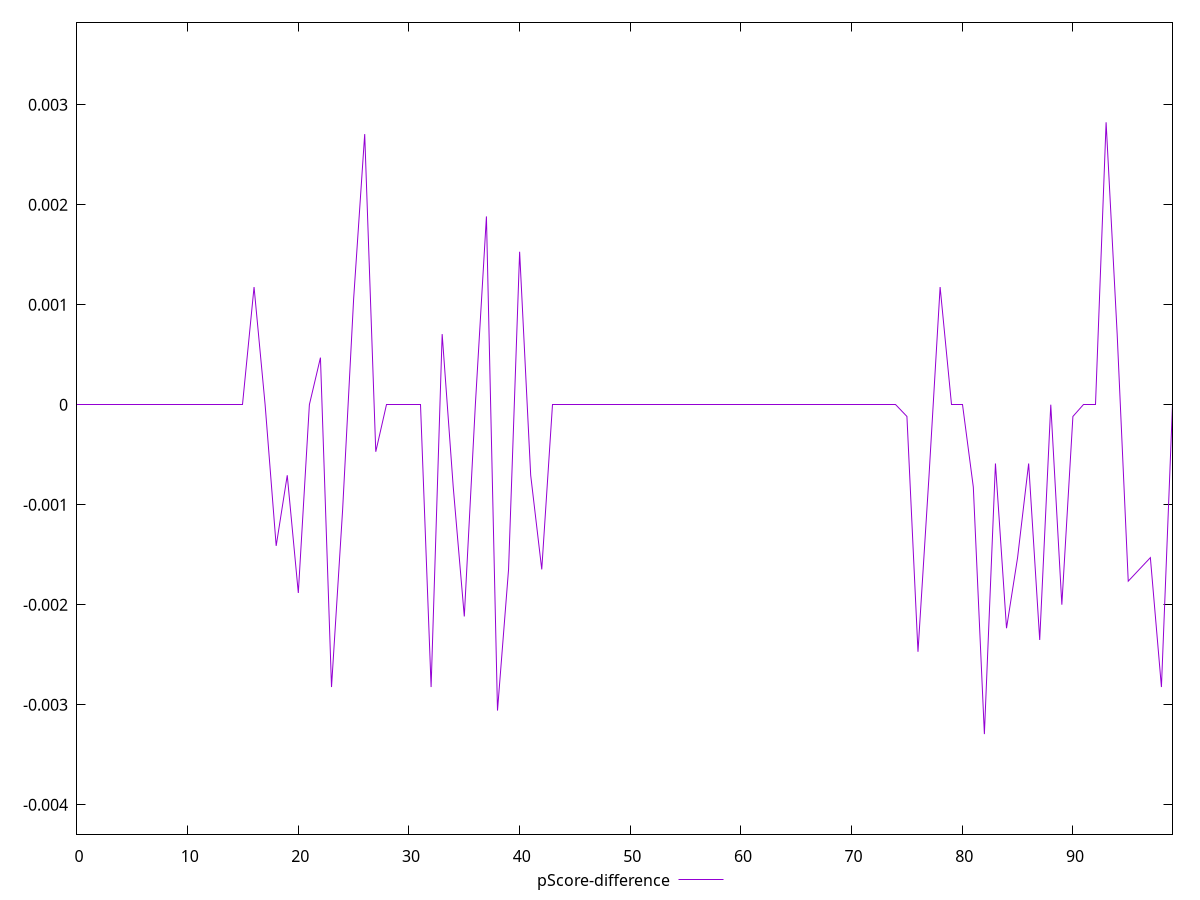 reset

$pScoreDifference <<EOF
0 0
1 0
2 0
3 0
4 0
5 0
6 0
7 0
8 0
9 0
10 0
11 0
12 0
13 0
14 0
15 0
16 0.0011764705882352788
17 0
18 -0.0014117647058823346
19 -0.0007058823529411673
20 -0.0018823529411764461
21 0
22 0.00047058823529411153
23 -0.0028235294117647247
24 -0.0010588235294117232
25 0.0010588235294117787
26 0.002705882352941169
27 -0.00047058823529411153
28 0
29 0
30 0
31 0
32 -0.0028235294117647247
33 0.0007058823529411673
34 -0.0008235294117647229
35 -0.002117647058823502
36 0
37 0.0018823529411765016
38 -0.003058823529411725
39 -0.0016470588235293904
40 0.0015294117647058902
41 -0.0007058823529411673
42 -0.0016470588235293904
43 0
44 0
45 0
46 0
47 0
48 0
49 0
50 0
51 0
52 0
53 0
54 0
55 0
56 0
57 0
58 0
59 0
60 0
61 0
62 0
63 0
64 0
65 0
66 0
67 0
68 0
69 0
70 0
71 0
72 0
73 0
74 0
75 -0.00011764705882350013
76 -0.0024705882352941133
77 -0.0007058823529411673
78 0.0011764705882352788
79 0
80 0
81 -0.0008235294117647229
82 -0.0032941176470588363
83 -0.0005882352941176117
84 -0.0022352941176470575
85 -0.0015294117647058347
86 -0.0005882352941176117
87 -0.0023529411764705577
88 0
89 -0.0020000000000000018
90 -0.00011764705882350013
91 0
92 0
93 0.0028235294117647247
94 0.0007058823529411673
95 -0.001764705882352946
96 -0.0016470588235293904
97 -0.0015294117647058347
98 -0.0028235294117647247
99 0
EOF

set key outside below
set xrange [0:99]
set yrange [-0.004294117647058836:0.0038235294117647247]
set trange [-0.004294117647058836:0.0038235294117647247]
set terminal svg size 640, 500 enhanced background rgb 'white'
set output "reprap/uses-rel-preload/samples/pages+cached+noexternal+nomedia+nocss/pScore-difference/values.svg"

plot $pScoreDifference title "pScore-difference" with line

reset
